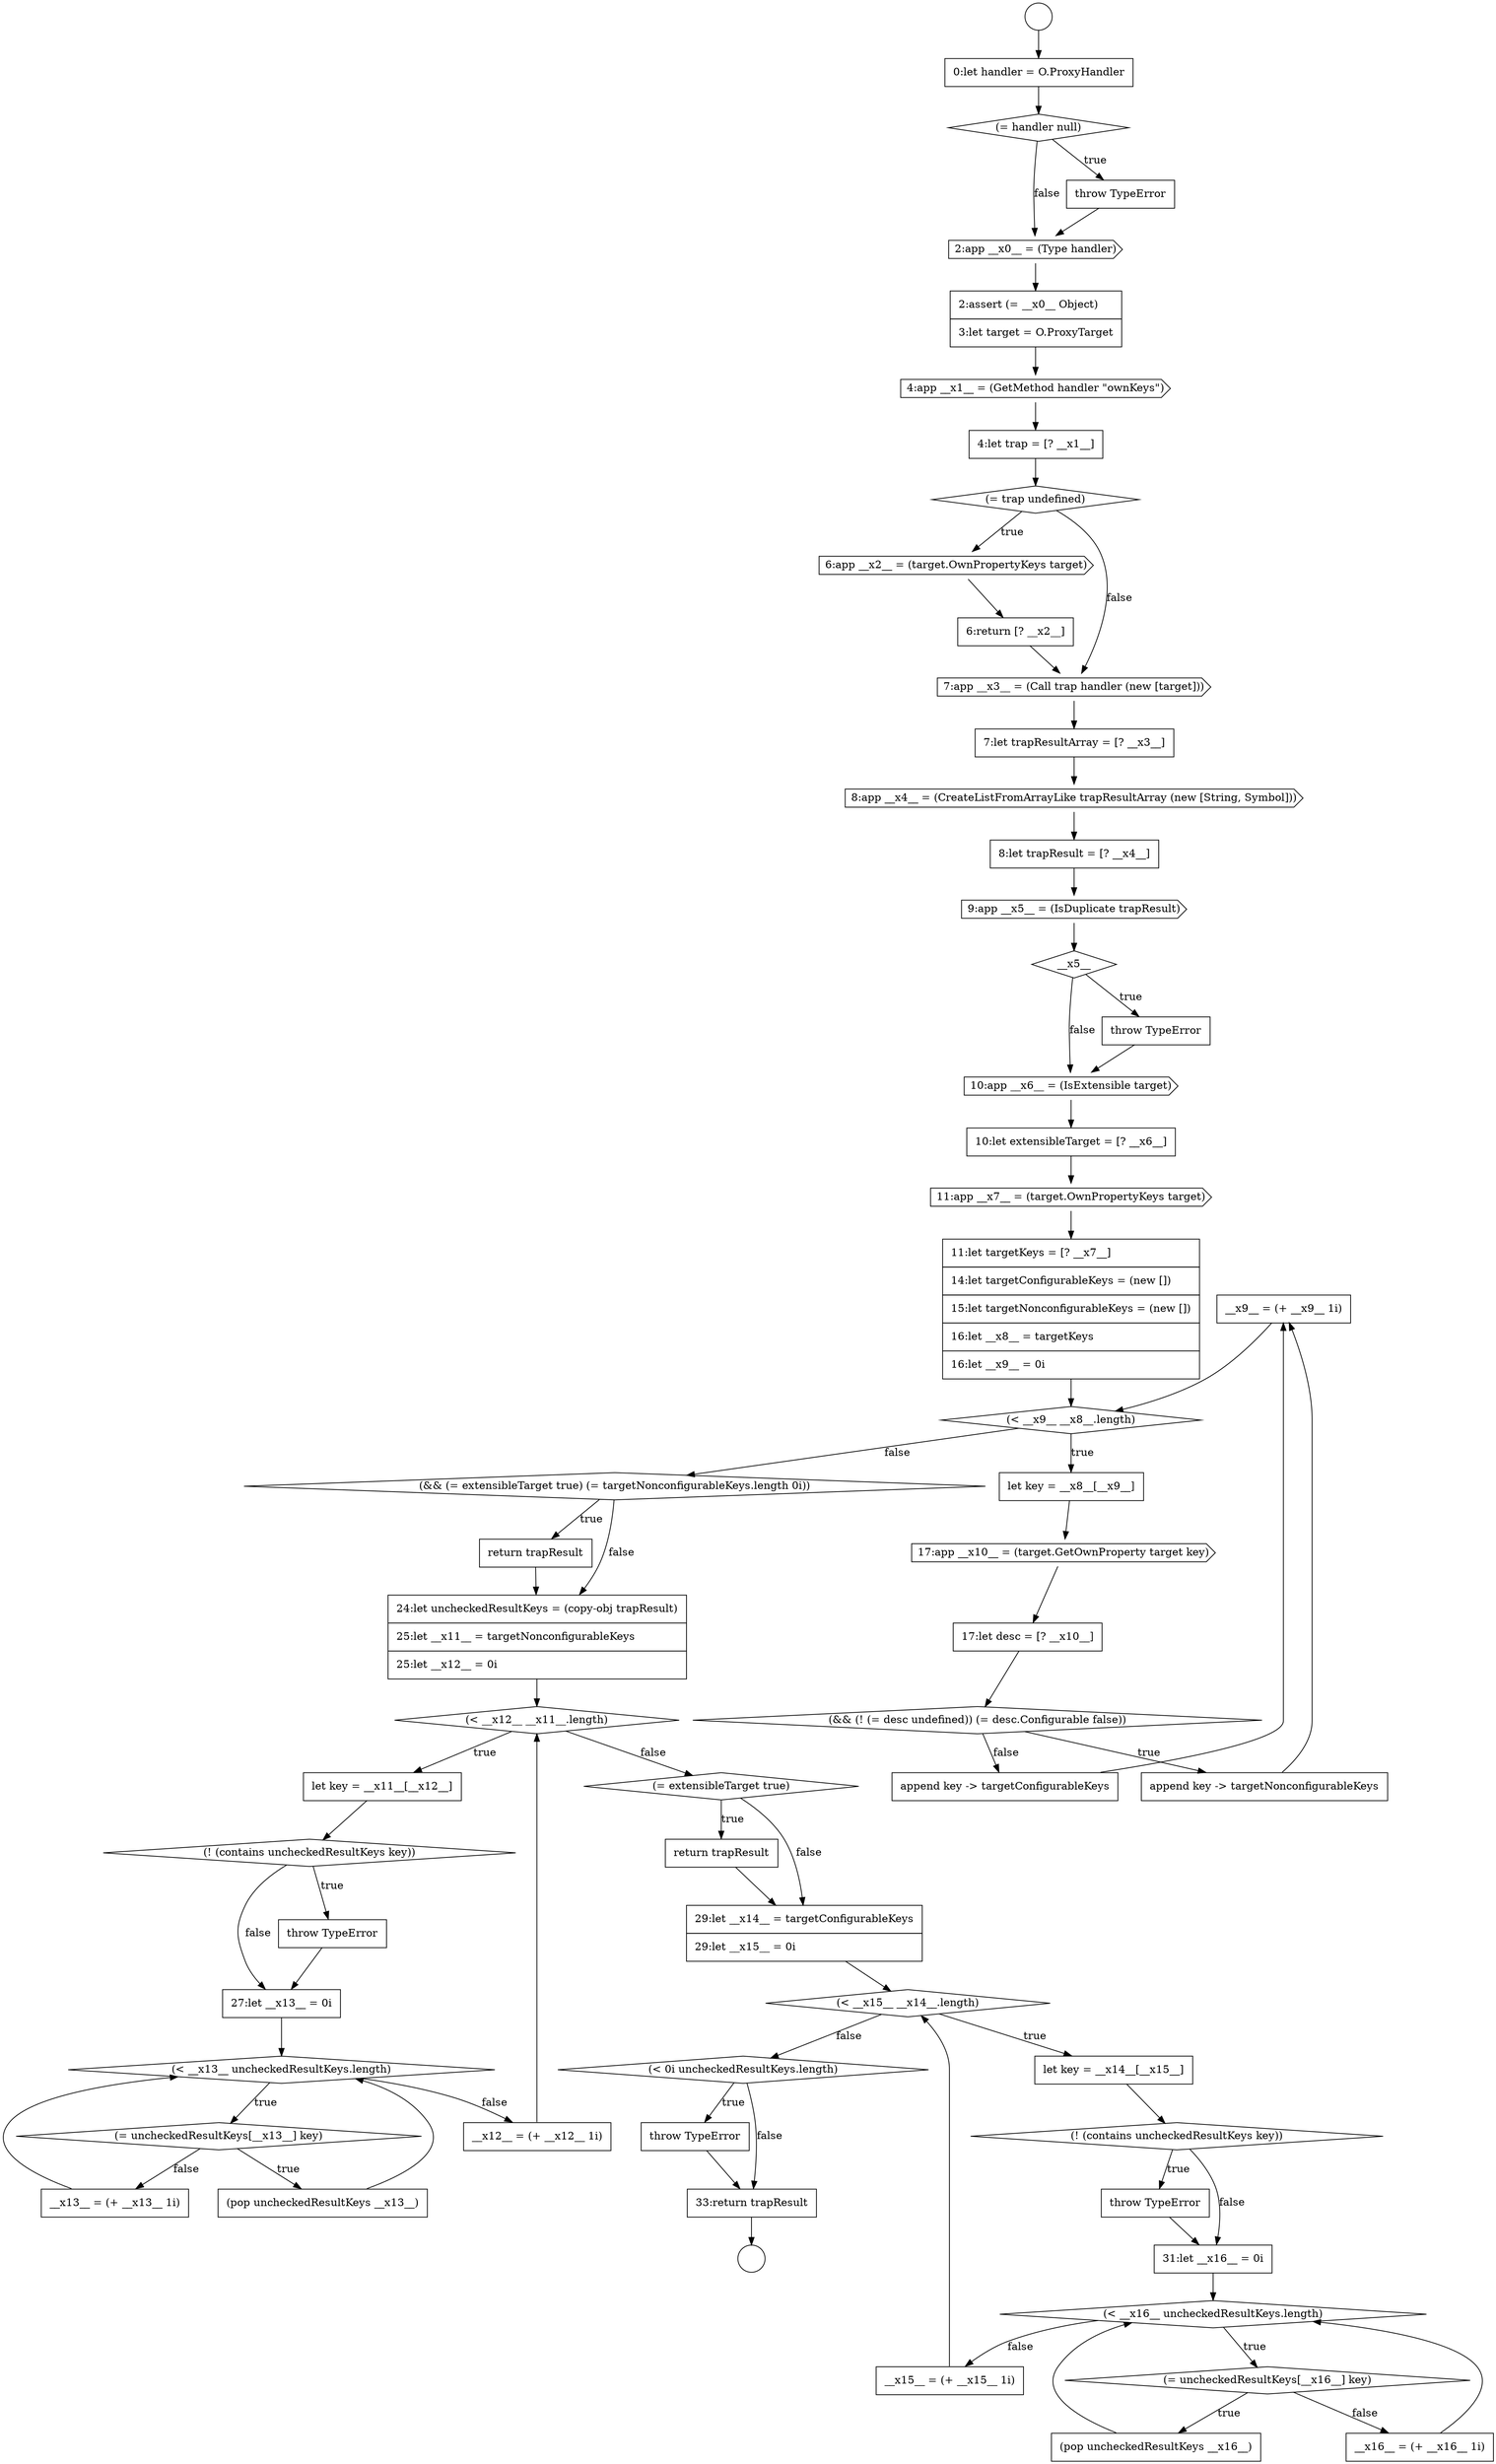 digraph {
  node3185 [shape=none, margin=0, label=<<font color="black">
    <table border="0" cellborder="1" cellspacing="0" cellpadding="10">
      <tr><td align="left">__x9__ = (+ __x9__ 1i)</td></tr>
    </table>
  </font>> color="black" fillcolor="white" style=filled]
  node3175 [shape=none, margin=0, label=<<font color="black">
    <table border="0" cellborder="1" cellspacing="0" cellpadding="10">
      <tr><td align="left">10:let extensibleTarget = [? __x6__]</td></tr>
    </table>
  </font>> color="black" fillcolor="white" style=filled]
  node3180 [shape=cds, label=<<font color="black">17:app __x10__ = (target.GetOwnProperty target key)</font>> color="black" fillcolor="white" style=filled]
  node3207 [shape=diamond, label=<<font color="black">(&lt; __x16__ uncheckedResultKeys.length)</font>> color="black" fillcolor="white" style=filled]
  node3158 [shape=diamond, label=<<font color="black">(= handler null)</font>> color="black" fillcolor="white" style=filled]
  node3156 [shape=circle label=" " color="black" fillcolor="white" style=filled]
  node3181 [shape=none, margin=0, label=<<font color="black">
    <table border="0" cellborder="1" cellspacing="0" cellpadding="10">
      <tr><td align="left">17:let desc = [? __x10__]</td></tr>
    </table>
  </font>> color="black" fillcolor="white" style=filled]
  node3167 [shape=cds, label=<<font color="black">7:app __x3__ = (Call trap handler (new [target]))</font>> color="black" fillcolor="white" style=filled]
  node3172 [shape=diamond, label=<<font color="black">__x5__</font>> color="black" fillcolor="white" style=filled]
  node3204 [shape=diamond, label=<<font color="black">(! (contains uncheckedResultKeys key))</font>> color="black" fillcolor="white" style=filled]
  node3195 [shape=diamond, label=<<font color="black">(= uncheckedResultKeys[__x13__] key)</font>> color="black" fillcolor="white" style=filled]
  node3199 [shape=diamond, label=<<font color="black">(= extensibleTarget true)</font>> color="black" fillcolor="white" style=filled]
  node3163 [shape=none, margin=0, label=<<font color="black">
    <table border="0" cellborder="1" cellspacing="0" cellpadding="10">
      <tr><td align="left">4:let trap = [? __x1__]</td></tr>
    </table>
  </font>> color="black" fillcolor="white" style=filled]
  node3189 [shape=diamond, label=<<font color="black">(&lt; __x12__ __x11__.length)</font>> color="black" fillcolor="white" style=filled]
  node3157 [shape=none, margin=0, label=<<font color="black">
    <table border="0" cellborder="1" cellspacing="0" cellpadding="10">
      <tr><td align="left">0:let handler = O.ProxyHandler</td></tr>
    </table>
  </font>> color="black" fillcolor="white" style=filled]
  node3211 [shape=none, margin=0, label=<<font color="black">
    <table border="0" cellborder="1" cellspacing="0" cellpadding="10">
      <tr><td align="left">__x15__ = (+ __x15__ 1i)</td></tr>
    </table>
  </font>> color="black" fillcolor="white" style=filled]
  node3184 [shape=none, margin=0, label=<<font color="black">
    <table border="0" cellborder="1" cellspacing="0" cellpadding="10">
      <tr><td align="left">append key -&gt; targetConfigurableKeys</td></tr>
    </table>
  </font>> color="black" fillcolor="white" style=filled]
  node3169 [shape=cds, label=<<font color="black">8:app __x4__ = (CreateListFromArrayLike trapResultArray (new [String, Symbol]))</font>> color="black" fillcolor="white" style=filled]
  node3186 [shape=diamond, label=<<font color="black">(&amp;&amp; (= extensibleTarget true) (= targetNonconfigurableKeys.length 0i))</font>> color="black" fillcolor="white" style=filled]
  node3166 [shape=none, margin=0, label=<<font color="black">
    <table border="0" cellborder="1" cellspacing="0" cellpadding="10">
      <tr><td align="left">6:return [? __x2__]</td></tr>
    </table>
  </font>> color="black" fillcolor="white" style=filled]
  node3191 [shape=diamond, label=<<font color="black">(! (contains uncheckedResultKeys key))</font>> color="black" fillcolor="white" style=filled]
  node3198 [shape=none, margin=0, label=<<font color="black">
    <table border="0" cellborder="1" cellspacing="0" cellpadding="10">
      <tr><td align="left">__x12__ = (+ __x12__ 1i)</td></tr>
    </table>
  </font>> color="black" fillcolor="white" style=filled]
  node3205 [shape=none, margin=0, label=<<font color="black">
    <table border="0" cellborder="1" cellspacing="0" cellpadding="10">
      <tr><td align="left">throw TypeError</td></tr>
    </table>
  </font>> color="black" fillcolor="white" style=filled]
  node3176 [shape=cds, label=<<font color="black">11:app __x7__ = (target.OwnPropertyKeys target)</font>> color="black" fillcolor="white" style=filled]
  node3179 [shape=none, margin=0, label=<<font color="black">
    <table border="0" cellborder="1" cellspacing="0" cellpadding="10">
      <tr><td align="left">let key = __x8__[__x9__]</td></tr>
    </table>
  </font>> color="black" fillcolor="white" style=filled]
  node3210 [shape=none, margin=0, label=<<font color="black">
    <table border="0" cellborder="1" cellspacing="0" cellpadding="10">
      <tr><td align="left">__x16__ = (+ __x16__ 1i)</td></tr>
    </table>
  </font>> color="black" fillcolor="white" style=filled]
  node3194 [shape=diamond, label=<<font color="black">(&lt; __x13__ uncheckedResultKeys.length)</font>> color="black" fillcolor="white" style=filled]
  node3162 [shape=cds, label=<<font color="black">4:app __x1__ = (GetMethod handler &quot;ownKeys&quot;)</font>> color="black" fillcolor="white" style=filled]
  node3201 [shape=none, margin=0, label=<<font color="black">
    <table border="0" cellborder="1" cellspacing="0" cellpadding="10">
      <tr><td align="left">29:let __x14__ = targetConfigurableKeys</td></tr>
      <tr><td align="left">29:let __x15__ = 0i</td></tr>
    </table>
  </font>> color="black" fillcolor="white" style=filled]
  node3183 [shape=none, margin=0, label=<<font color="black">
    <table border="0" cellborder="1" cellspacing="0" cellpadding="10">
      <tr><td align="left">append key -&gt; targetNonconfigurableKeys</td></tr>
    </table>
  </font>> color="black" fillcolor="white" style=filled]
  node3173 [shape=none, margin=0, label=<<font color="black">
    <table border="0" cellborder="1" cellspacing="0" cellpadding="10">
      <tr><td align="left">throw TypeError</td></tr>
    </table>
  </font>> color="black" fillcolor="white" style=filled]
  node3190 [shape=none, margin=0, label=<<font color="black">
    <table border="0" cellborder="1" cellspacing="0" cellpadding="10">
      <tr><td align="left">let key = __x11__[__x12__]</td></tr>
    </table>
  </font>> color="black" fillcolor="white" style=filled]
  node3187 [shape=none, margin=0, label=<<font color="black">
    <table border="0" cellborder="1" cellspacing="0" cellpadding="10">
      <tr><td align="left">return trapResult</td></tr>
    </table>
  </font>> color="black" fillcolor="white" style=filled]
  node3213 [shape=none, margin=0, label=<<font color="black">
    <table border="0" cellborder="1" cellspacing="0" cellpadding="10">
      <tr><td align="left">throw TypeError</td></tr>
    </table>
  </font>> color="black" fillcolor="white" style=filled]
  node3208 [shape=diamond, label=<<font color="black">(= uncheckedResultKeys[__x16__] key)</font>> color="black" fillcolor="white" style=filled]
  node3170 [shape=none, margin=0, label=<<font color="black">
    <table border="0" cellborder="1" cellspacing="0" cellpadding="10">
      <tr><td align="left">8:let trapResult = [? __x4__]</td></tr>
    </table>
  </font>> color="black" fillcolor="white" style=filled]
  node3155 [shape=circle label=" " color="black" fillcolor="white" style=filled]
  node3197 [shape=none, margin=0, label=<<font color="black">
    <table border="0" cellborder="1" cellspacing="0" cellpadding="10">
      <tr><td align="left">__x13__ = (+ __x13__ 1i)</td></tr>
    </table>
  </font>> color="black" fillcolor="white" style=filled]
  node3182 [shape=diamond, label=<<font color="black">(&amp;&amp; (! (= desc undefined)) (= desc.Configurable false))</font>> color="black" fillcolor="white" style=filled]
  node3160 [shape=cds, label=<<font color="black">2:app __x0__ = (Type handler)</font>> color="black" fillcolor="white" style=filled]
  node3165 [shape=cds, label=<<font color="black">6:app __x2__ = (target.OwnPropertyKeys target)</font>> color="black" fillcolor="white" style=filled]
  node3192 [shape=none, margin=0, label=<<font color="black">
    <table border="0" cellborder="1" cellspacing="0" cellpadding="10">
      <tr><td align="left">throw TypeError</td></tr>
    </table>
  </font>> color="black" fillcolor="white" style=filled]
  node3159 [shape=none, margin=0, label=<<font color="black">
    <table border="0" cellborder="1" cellspacing="0" cellpadding="10">
      <tr><td align="left">throw TypeError</td></tr>
    </table>
  </font>> color="black" fillcolor="white" style=filled]
  node3178 [shape=diamond, label=<<font color="black">(&lt; __x9__ __x8__.length)</font>> color="black" fillcolor="white" style=filled]
  node3193 [shape=none, margin=0, label=<<font color="black">
    <table border="0" cellborder="1" cellspacing="0" cellpadding="10">
      <tr><td align="left">27:let __x13__ = 0i</td></tr>
    </table>
  </font>> color="black" fillcolor="white" style=filled]
  node3206 [shape=none, margin=0, label=<<font color="black">
    <table border="0" cellborder="1" cellspacing="0" cellpadding="10">
      <tr><td align="left">31:let __x16__ = 0i</td></tr>
    </table>
  </font>> color="black" fillcolor="white" style=filled]
  node3161 [shape=none, margin=0, label=<<font color="black">
    <table border="0" cellborder="1" cellspacing="0" cellpadding="10">
      <tr><td align="left">2:assert (= __x0__ Object)</td></tr>
      <tr><td align="left">3:let target = O.ProxyTarget</td></tr>
    </table>
  </font>> color="black" fillcolor="white" style=filled]
  node3214 [shape=none, margin=0, label=<<font color="black">
    <table border="0" cellborder="1" cellspacing="0" cellpadding="10">
      <tr><td align="left">33:return trapResult</td></tr>
    </table>
  </font>> color="black" fillcolor="white" style=filled]
  node3209 [shape=none, margin=0, label=<<font color="black">
    <table border="0" cellborder="1" cellspacing="0" cellpadding="10">
      <tr><td align="left">(pop uncheckedResultKeys __x16__)</td></tr>
    </table>
  </font>> color="black" fillcolor="white" style=filled]
  node3202 [shape=diamond, label=<<font color="black">(&lt; __x15__ __x14__.length)</font>> color="black" fillcolor="white" style=filled]
  node3174 [shape=cds, label=<<font color="black">10:app __x6__ = (IsExtensible target)</font>> color="black" fillcolor="white" style=filled]
  node3168 [shape=none, margin=0, label=<<font color="black">
    <table border="0" cellborder="1" cellspacing="0" cellpadding="10">
      <tr><td align="left">7:let trapResultArray = [? __x3__]</td></tr>
    </table>
  </font>> color="black" fillcolor="white" style=filled]
  node3171 [shape=cds, label=<<font color="black">9:app __x5__ = (IsDuplicate trapResult)</font>> color="black" fillcolor="white" style=filled]
  node3188 [shape=none, margin=0, label=<<font color="black">
    <table border="0" cellborder="1" cellspacing="0" cellpadding="10">
      <tr><td align="left">24:let uncheckedResultKeys = (copy-obj trapResult)</td></tr>
      <tr><td align="left">25:let __x11__ = targetNonconfigurableKeys</td></tr>
      <tr><td align="left">25:let __x12__ = 0i</td></tr>
    </table>
  </font>> color="black" fillcolor="white" style=filled]
  node3203 [shape=none, margin=0, label=<<font color="black">
    <table border="0" cellborder="1" cellspacing="0" cellpadding="10">
      <tr><td align="left">let key = __x14__[__x15__]</td></tr>
    </table>
  </font>> color="black" fillcolor="white" style=filled]
  node3164 [shape=diamond, label=<<font color="black">(= trap undefined)</font>> color="black" fillcolor="white" style=filled]
  node3177 [shape=none, margin=0, label=<<font color="black">
    <table border="0" cellborder="1" cellspacing="0" cellpadding="10">
      <tr><td align="left">11:let targetKeys = [? __x7__]</td></tr>
      <tr><td align="left">14:let targetConfigurableKeys = (new [])</td></tr>
      <tr><td align="left">15:let targetNonconfigurableKeys = (new [])</td></tr>
      <tr><td align="left">16:let __x8__ = targetKeys</td></tr>
      <tr><td align="left">16:let __x9__ = 0i</td></tr>
    </table>
  </font>> color="black" fillcolor="white" style=filled]
  node3196 [shape=none, margin=0, label=<<font color="black">
    <table border="0" cellborder="1" cellspacing="0" cellpadding="10">
      <tr><td align="left">(pop uncheckedResultKeys __x13__)</td></tr>
    </table>
  </font>> color="black" fillcolor="white" style=filled]
  node3212 [shape=diamond, label=<<font color="black">(&lt; 0i uncheckedResultKeys.length)</font>> color="black" fillcolor="white" style=filled]
  node3200 [shape=none, margin=0, label=<<font color="black">
    <table border="0" cellborder="1" cellspacing="0" cellpadding="10">
      <tr><td align="left">return trapResult</td></tr>
    </table>
  </font>> color="black" fillcolor="white" style=filled]
  node3155 -> node3157 [ color="black"]
  node3157 -> node3158 [ color="black"]
  node3198 -> node3189 [ color="black"]
  node3202 -> node3203 [label=<<font color="black">true</font>> color="black"]
  node3202 -> node3212 [label=<<font color="black">false</font>> color="black"]
  node3165 -> node3166 [ color="black"]
  node3182 -> node3183 [label=<<font color="black">true</font>> color="black"]
  node3182 -> node3184 [label=<<font color="black">false</font>> color="black"]
  node3213 -> node3214 [ color="black"]
  node3176 -> node3177 [ color="black"]
  node3181 -> node3182 [ color="black"]
  node3190 -> node3191 [ color="black"]
  node3175 -> node3176 [ color="black"]
  node3206 -> node3207 [ color="black"]
  node3167 -> node3168 [ color="black"]
  node3205 -> node3206 [ color="black"]
  node3168 -> node3169 [ color="black"]
  node3162 -> node3163 [ color="black"]
  node3163 -> node3164 [ color="black"]
  node3192 -> node3193 [ color="black"]
  node3161 -> node3162 [ color="black"]
  node3188 -> node3189 [ color="black"]
  node3195 -> node3196 [label=<<font color="black">true</font>> color="black"]
  node3195 -> node3197 [label=<<font color="black">false</font>> color="black"]
  node3186 -> node3187 [label=<<font color="black">true</font>> color="black"]
  node3186 -> node3188 [label=<<font color="black">false</font>> color="black"]
  node3211 -> node3202 [ color="black"]
  node3159 -> node3160 [ color="black"]
  node3180 -> node3181 [ color="black"]
  node3183 -> node3185 [ color="black"]
  node3170 -> node3171 [ color="black"]
  node3207 -> node3208 [label=<<font color="black">true</font>> color="black"]
  node3207 -> node3211 [label=<<font color="black">false</font>> color="black"]
  node3174 -> node3175 [ color="black"]
  node3197 -> node3194 [ color="black"]
  node3212 -> node3213 [label=<<font color="black">true</font>> color="black"]
  node3212 -> node3214 [label=<<font color="black">false</font>> color="black"]
  node3171 -> node3172 [ color="black"]
  node3178 -> node3179 [label=<<font color="black">true</font>> color="black"]
  node3178 -> node3186 [label=<<font color="black">false</font>> color="black"]
  node3172 -> node3173 [label=<<font color="black">true</font>> color="black"]
  node3172 -> node3174 [label=<<font color="black">false</font>> color="black"]
  node3193 -> node3194 [ color="black"]
  node3200 -> node3201 [ color="black"]
  node3158 -> node3159 [label=<<font color="black">true</font>> color="black"]
  node3158 -> node3160 [label=<<font color="black">false</font>> color="black"]
  node3184 -> node3185 [ color="black"]
  node3191 -> node3192 [label=<<font color="black">true</font>> color="black"]
  node3191 -> node3193 [label=<<font color="black">false</font>> color="black"]
  node3160 -> node3161 [ color="black"]
  node3166 -> node3167 [ color="black"]
  node3209 -> node3207 [ color="black"]
  node3179 -> node3180 [ color="black"]
  node3185 -> node3178 [ color="black"]
  node3177 -> node3178 [ color="black"]
  node3194 -> node3195 [label=<<font color="black">true</font>> color="black"]
  node3194 -> node3198 [label=<<font color="black">false</font>> color="black"]
  node3214 -> node3156 [ color="black"]
  node3189 -> node3190 [label=<<font color="black">true</font>> color="black"]
  node3189 -> node3199 [label=<<font color="black">false</font>> color="black"]
  node3169 -> node3170 [ color="black"]
  node3173 -> node3174 [ color="black"]
  node3196 -> node3194 [ color="black"]
  node3203 -> node3204 [ color="black"]
  node3199 -> node3200 [label=<<font color="black">true</font>> color="black"]
  node3199 -> node3201 [label=<<font color="black">false</font>> color="black"]
  node3210 -> node3207 [ color="black"]
  node3208 -> node3209 [label=<<font color="black">true</font>> color="black"]
  node3208 -> node3210 [label=<<font color="black">false</font>> color="black"]
  node3164 -> node3165 [label=<<font color="black">true</font>> color="black"]
  node3164 -> node3167 [label=<<font color="black">false</font>> color="black"]
  node3201 -> node3202 [ color="black"]
  node3187 -> node3188 [ color="black"]
  node3204 -> node3205 [label=<<font color="black">true</font>> color="black"]
  node3204 -> node3206 [label=<<font color="black">false</font>> color="black"]
}
